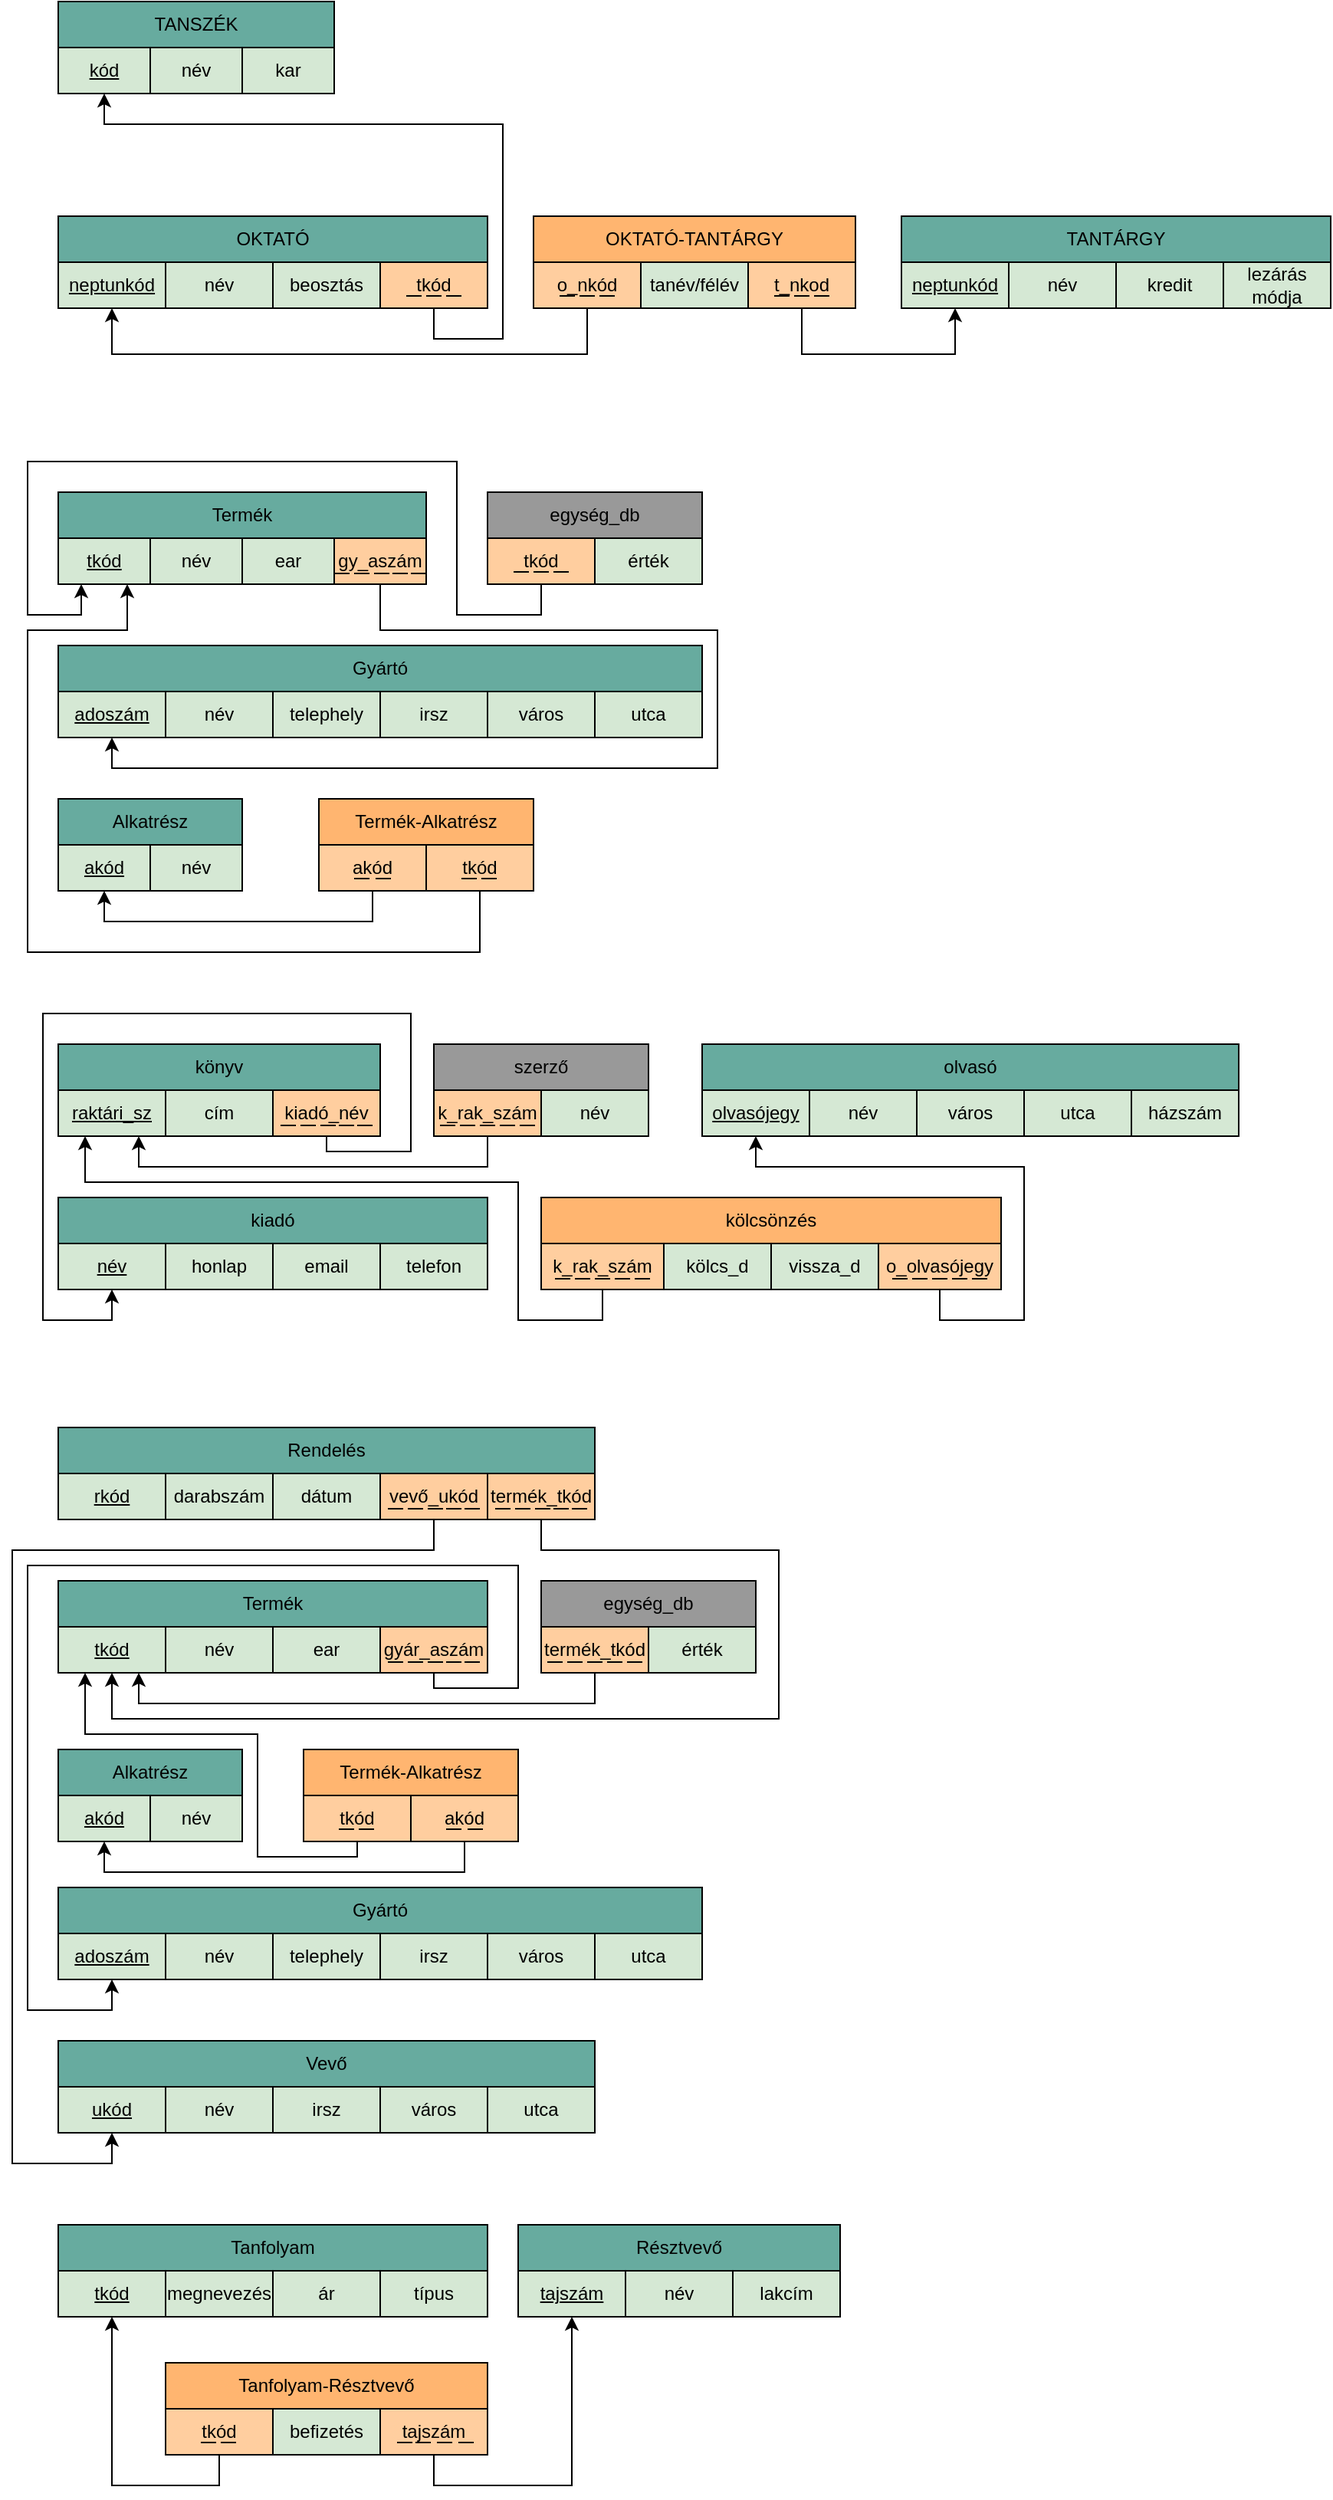 <mxfile version="15.5.2" type="device"><diagram id="R2lEEEUBdFMjLlhIrx00" name="Page-1"><mxGraphModel dx="3127" dy="3690" grid="1" gridSize="10" guides="1" tooltips="1" connect="1" arrows="1" fold="1" page="1" pageScale="1" pageWidth="850" pageHeight="1100" math="0" shadow="0" extFonts="Permanent Marker^https://fonts.googleapis.com/css?family=Permanent+Marker"><root><mxCell id="0"/><mxCell id="1" parent="0"/><mxCell id="8oJtC5CO1dAMnQ76AxMK-278" value="&lt;div&gt;Rendelés&lt;/div&gt;" style="rounded=0;whiteSpace=wrap;html=1;fillColor=#67AB9F;" vertex="1" parent="1"><mxGeometry x="-210" y="760" width="350" height="30" as="geometry"/></mxCell><mxCell id="8oJtC5CO1dAMnQ76AxMK-279" value="&lt;u&gt;rkód&lt;/u&gt;" style="rounded=0;whiteSpace=wrap;html=1;fillColor=#D5E8D4;" vertex="1" parent="1"><mxGeometry x="-210" y="790" width="70" height="30" as="geometry"/></mxCell><mxCell id="8oJtC5CO1dAMnQ76AxMK-280" value="&lt;div&gt;darabszám&lt;/div&gt;" style="rounded=0;whiteSpace=wrap;html=1;fillColor=#D5E8D4;" vertex="1" parent="1"><mxGeometry x="-140" y="790" width="70" height="30" as="geometry"/></mxCell><mxCell id="8oJtC5CO1dAMnQ76AxMK-350" style="edgeStyle=orthogonalEdgeStyle;rounded=0;orthogonalLoop=1;jettySize=auto;html=1;exitX=0.5;exitY=1;exitDx=0;exitDy=0;entryX=0.5;entryY=1;entryDx=0;entryDy=0;" edge="1" parent="1" source="8oJtC5CO1dAMnQ76AxMK-281" target="8oJtC5CO1dAMnQ76AxMK-336"><mxGeometry relative="1" as="geometry"><Array as="points"><mxPoint x="35" y="840"/><mxPoint x="-240" y="840"/><mxPoint x="-240" y="1240"/><mxPoint x="-175" y="1240"/></Array></mxGeometry></mxCell><mxCell id="8oJtC5CO1dAMnQ76AxMK-281" value="vevő_ukód" style="rounded=0;whiteSpace=wrap;html=1;fillColor=#FFCE9F;" vertex="1" parent="1"><mxGeometry y="790" width="70" height="30" as="geometry"/></mxCell><mxCell id="8oJtC5CO1dAMnQ76AxMK-282" value="" style="endArrow=none;html=1;rounded=0;" edge="1" parent="1"><mxGeometry width="50" height="50" relative="1" as="geometry"><mxPoint x="5.0" y="813" as="sourcePoint"/><mxPoint x="15.0" y="813" as="targetPoint"/></mxGeometry></mxCell><mxCell id="8oJtC5CO1dAMnQ76AxMK-283" value="" style="endArrow=none;html=1;rounded=0;" edge="1" parent="1"><mxGeometry width="50" height="50" relative="1" as="geometry"><mxPoint x="18" y="813" as="sourcePoint"/><mxPoint x="28" y="813" as="targetPoint"/></mxGeometry></mxCell><mxCell id="8oJtC5CO1dAMnQ76AxMK-284" value="" style="endArrow=none;html=1;rounded=0;" edge="1" parent="1"><mxGeometry width="50" height="50" relative="1" as="geometry"><mxPoint x="31.0" y="813" as="sourcePoint"/><mxPoint x="41.0" y="813" as="targetPoint"/></mxGeometry></mxCell><mxCell id="8oJtC5CO1dAMnQ76AxMK-285" value="" style="endArrow=none;html=1;rounded=0;" edge="1" parent="1"><mxGeometry width="50" height="50" relative="1" as="geometry"><mxPoint x="43.0" y="813" as="sourcePoint"/><mxPoint x="53.0" y="813" as="targetPoint"/></mxGeometry></mxCell><mxCell id="8oJtC5CO1dAMnQ76AxMK-286" value="" style="endArrow=none;html=1;rounded=0;" edge="1" parent="1"><mxGeometry width="50" height="50" relative="1" as="geometry"><mxPoint x="55.0" y="813" as="sourcePoint"/><mxPoint x="65.0" y="813" as="targetPoint"/></mxGeometry></mxCell><mxCell id="8oJtC5CO1dAMnQ76AxMK-344" style="edgeStyle=orthogonalEdgeStyle;rounded=0;orthogonalLoop=1;jettySize=auto;html=1;exitX=0.5;exitY=1;exitDx=0;exitDy=0;entryX=0.5;entryY=1;entryDx=0;entryDy=0;" edge="1" parent="1" source="8oJtC5CO1dAMnQ76AxMK-287" target="8oJtC5CO1dAMnQ76AxMK-295"><mxGeometry relative="1" as="geometry"><Array as="points"><mxPoint x="105" y="840"/><mxPoint x="260" y="840"/><mxPoint x="260" y="950"/><mxPoint x="-175" y="950"/></Array></mxGeometry></mxCell><mxCell id="8oJtC5CO1dAMnQ76AxMK-287" value="termék_tkód" style="rounded=0;whiteSpace=wrap;html=1;fillColor=#FFCE9F;" vertex="1" parent="1"><mxGeometry x="70" y="790" width="70" height="30" as="geometry"/></mxCell><mxCell id="8oJtC5CO1dAMnQ76AxMK-288" value="" style="endArrow=none;html=1;rounded=0;" edge="1" parent="1"><mxGeometry width="50" height="50" relative="1" as="geometry"><mxPoint x="75.0" y="813" as="sourcePoint"/><mxPoint x="85.0" y="813" as="targetPoint"/></mxGeometry></mxCell><mxCell id="8oJtC5CO1dAMnQ76AxMK-289" value="" style="endArrow=none;html=1;rounded=0;" edge="1" parent="1"><mxGeometry width="50" height="50" relative="1" as="geometry"><mxPoint x="88" y="813" as="sourcePoint"/><mxPoint x="98" y="813" as="targetPoint"/></mxGeometry></mxCell><mxCell id="8oJtC5CO1dAMnQ76AxMK-290" value="" style="endArrow=none;html=1;rounded=0;" edge="1" parent="1"><mxGeometry width="50" height="50" relative="1" as="geometry"><mxPoint x="101.0" y="813" as="sourcePoint"/><mxPoint x="111.0" y="813" as="targetPoint"/></mxGeometry></mxCell><mxCell id="8oJtC5CO1dAMnQ76AxMK-291" value="" style="endArrow=none;html=1;rounded=0;" edge="1" parent="1"><mxGeometry width="50" height="50" relative="1" as="geometry"><mxPoint x="113.0" y="813" as="sourcePoint"/><mxPoint x="123.0" y="813" as="targetPoint"/></mxGeometry></mxCell><mxCell id="8oJtC5CO1dAMnQ76AxMK-292" value="" style="endArrow=none;html=1;rounded=0;" edge="1" parent="1"><mxGeometry width="50" height="50" relative="1" as="geometry"><mxPoint x="125.0" y="813" as="sourcePoint"/><mxPoint x="135.0" y="813" as="targetPoint"/></mxGeometry></mxCell><mxCell id="8oJtC5CO1dAMnQ76AxMK-293" value="&lt;div&gt;dátum&lt;/div&gt;" style="rounded=0;whiteSpace=wrap;html=1;fillColor=#D5E8D4;" vertex="1" parent="1"><mxGeometry x="-70" y="790" width="70" height="30" as="geometry"/></mxCell><mxCell id="8oJtC5CO1dAMnQ76AxMK-294" value="Termék" style="rounded=0;whiteSpace=wrap;html=1;fillColor=#67AB9F;" vertex="1" parent="1"><mxGeometry x="-210" y="860" width="280" height="30" as="geometry"/></mxCell><mxCell id="8oJtC5CO1dAMnQ76AxMK-295" value="&lt;u&gt;tkód&lt;/u&gt;" style="rounded=0;whiteSpace=wrap;html=1;fillColor=#D5E8D4;" vertex="1" parent="1"><mxGeometry x="-210" y="890" width="70" height="30" as="geometry"/></mxCell><mxCell id="8oJtC5CO1dAMnQ76AxMK-296" value="név" style="rounded=0;whiteSpace=wrap;html=1;fillColor=#D5E8D4;" vertex="1" parent="1"><mxGeometry x="-140" y="890" width="70" height="30" as="geometry"/></mxCell><mxCell id="8oJtC5CO1dAMnQ76AxMK-343" style="edgeStyle=orthogonalEdgeStyle;rounded=0;orthogonalLoop=1;jettySize=auto;html=1;exitX=0.5;exitY=1;exitDx=0;exitDy=0;entryX=0.5;entryY=1;entryDx=0;entryDy=0;" edge="1" parent="1" source="8oJtC5CO1dAMnQ76AxMK-303" target="8oJtC5CO1dAMnQ76AxMK-329"><mxGeometry relative="1" as="geometry"><Array as="points"><mxPoint x="35" y="930"/><mxPoint x="90" y="930"/><mxPoint x="90" y="850"/><mxPoint x="-230" y="850"/><mxPoint x="-230" y="1140"/><mxPoint x="-175" y="1140"/></Array></mxGeometry></mxCell><mxCell id="8oJtC5CO1dAMnQ76AxMK-303" value="gyár_aszám" style="rounded=0;whiteSpace=wrap;html=1;fillColor=#FFCE9F;" vertex="1" parent="1"><mxGeometry y="890" width="70" height="30" as="geometry"/></mxCell><mxCell id="8oJtC5CO1dAMnQ76AxMK-304" value="" style="endArrow=none;html=1;rounded=0;" edge="1" parent="1"><mxGeometry width="50" height="50" relative="1" as="geometry"><mxPoint x="5.0" y="913" as="sourcePoint"/><mxPoint x="15.0" y="913" as="targetPoint"/></mxGeometry></mxCell><mxCell id="8oJtC5CO1dAMnQ76AxMK-305" value="" style="endArrow=none;html=1;rounded=0;" edge="1" parent="1"><mxGeometry width="50" height="50" relative="1" as="geometry"><mxPoint x="18" y="913" as="sourcePoint"/><mxPoint x="28" y="913" as="targetPoint"/></mxGeometry></mxCell><mxCell id="8oJtC5CO1dAMnQ76AxMK-306" value="" style="endArrow=none;html=1;rounded=0;" edge="1" parent="1"><mxGeometry width="50" height="50" relative="1" as="geometry"><mxPoint x="31.0" y="913" as="sourcePoint"/><mxPoint x="41.0" y="913" as="targetPoint"/></mxGeometry></mxCell><mxCell id="8oJtC5CO1dAMnQ76AxMK-307" value="" style="endArrow=none;html=1;rounded=0;" edge="1" parent="1"><mxGeometry width="50" height="50" relative="1" as="geometry"><mxPoint x="43.0" y="913" as="sourcePoint"/><mxPoint x="53.0" y="913" as="targetPoint"/></mxGeometry></mxCell><mxCell id="8oJtC5CO1dAMnQ76AxMK-308" value="" style="endArrow=none;html=1;rounded=0;" edge="1" parent="1"><mxGeometry width="50" height="50" relative="1" as="geometry"><mxPoint x="55.0" y="913" as="sourcePoint"/><mxPoint x="65.0" y="913" as="targetPoint"/></mxGeometry></mxCell><mxCell id="8oJtC5CO1dAMnQ76AxMK-309" value="ear" style="rounded=0;whiteSpace=wrap;html=1;fillColor=#D5E8D4;" vertex="1" parent="1"><mxGeometry x="-70" y="890" width="70" height="30" as="geometry"/></mxCell><mxCell id="8oJtC5CO1dAMnQ76AxMK-310" value="egység_db" style="rounded=0;whiteSpace=wrap;html=1;fillColor=#999999;" vertex="1" parent="1"><mxGeometry x="105" y="860" width="140" height="30" as="geometry"/></mxCell><mxCell id="8oJtC5CO1dAMnQ76AxMK-342" style="edgeStyle=orthogonalEdgeStyle;rounded=0;orthogonalLoop=1;jettySize=auto;html=1;exitX=0.5;exitY=1;exitDx=0;exitDy=0;entryX=0.75;entryY=1;entryDx=0;entryDy=0;" edge="1" parent="1" source="8oJtC5CO1dAMnQ76AxMK-311" target="8oJtC5CO1dAMnQ76AxMK-295"><mxGeometry relative="1" as="geometry"/></mxCell><mxCell id="8oJtC5CO1dAMnQ76AxMK-311" value="termék_tkód" style="rounded=0;whiteSpace=wrap;html=1;fillColor=#FFCE9F;" vertex="1" parent="1"><mxGeometry x="105" y="890" width="70" height="30" as="geometry"/></mxCell><mxCell id="8oJtC5CO1dAMnQ76AxMK-312" value="" style="endArrow=none;html=1;rounded=0;" edge="1" parent="1"><mxGeometry width="50" height="50" relative="1" as="geometry"><mxPoint x="109" y="913" as="sourcePoint"/><mxPoint x="119" y="913" as="targetPoint"/></mxGeometry></mxCell><mxCell id="8oJtC5CO1dAMnQ76AxMK-313" value="" style="endArrow=none;html=1;rounded=0;" edge="1" parent="1"><mxGeometry width="50" height="50" relative="1" as="geometry"><mxPoint x="122.0" y="913" as="sourcePoint"/><mxPoint x="132.0" y="913" as="targetPoint"/></mxGeometry></mxCell><mxCell id="8oJtC5CO1dAMnQ76AxMK-314" value="" style="endArrow=none;html=1;rounded=0;" edge="1" parent="1"><mxGeometry width="50" height="50" relative="1" as="geometry"><mxPoint x="135.0" y="913" as="sourcePoint"/><mxPoint x="145.0" y="913" as="targetPoint"/></mxGeometry></mxCell><mxCell id="8oJtC5CO1dAMnQ76AxMK-315" value="érték" style="rounded=0;whiteSpace=wrap;html=1;fillColor=#D5E8D4;" vertex="1" parent="1"><mxGeometry x="175" y="890" width="70" height="30" as="geometry"/></mxCell><mxCell id="8oJtC5CO1dAMnQ76AxMK-316" value="" style="endArrow=none;html=1;rounded=0;" edge="1" parent="1"><mxGeometry width="50" height="50" relative="1" as="geometry"><mxPoint x="148" y="913" as="sourcePoint"/><mxPoint x="158" y="913" as="targetPoint"/></mxGeometry></mxCell><mxCell id="8oJtC5CO1dAMnQ76AxMK-317" value="" style="endArrow=none;html=1;rounded=0;" edge="1" parent="1"><mxGeometry width="50" height="50" relative="1" as="geometry"><mxPoint x="161.0" y="913" as="sourcePoint"/><mxPoint x="171.0" y="913" as="targetPoint"/></mxGeometry></mxCell><mxCell id="8oJtC5CO1dAMnQ76AxMK-318" value="Alkatrész" style="rounded=0;whiteSpace=wrap;html=1;fillColor=#67AB9F;" vertex="1" parent="1"><mxGeometry x="-210" y="970" width="120" height="30" as="geometry"/></mxCell><mxCell id="8oJtC5CO1dAMnQ76AxMK-319" value="&lt;u&gt;akód&lt;/u&gt;" style="rounded=0;whiteSpace=wrap;html=1;fillColor=#D5E8D4;" vertex="1" parent="1"><mxGeometry x="-210" y="1000" width="60" height="30" as="geometry"/></mxCell><mxCell id="8oJtC5CO1dAMnQ76AxMK-320" value="név" style="rounded=0;whiteSpace=wrap;html=1;fillColor=#D5E8D4;" vertex="1" parent="1"><mxGeometry x="-150" y="1000" width="60" height="30" as="geometry"/></mxCell><mxCell id="8oJtC5CO1dAMnQ76AxMK-321" value="Termék-Alkatrész" style="rounded=0;whiteSpace=wrap;html=1;fillColor=#FFB570;" vertex="1" parent="1"><mxGeometry x="-50" y="970" width="140" height="30" as="geometry"/></mxCell><mxCell id="8oJtC5CO1dAMnQ76AxMK-345" style="edgeStyle=orthogonalEdgeStyle;rounded=0;orthogonalLoop=1;jettySize=auto;html=1;exitX=0.5;exitY=1;exitDx=0;exitDy=0;entryX=0.25;entryY=1;entryDx=0;entryDy=0;" edge="1" parent="1" source="8oJtC5CO1dAMnQ76AxMK-325" target="8oJtC5CO1dAMnQ76AxMK-295"><mxGeometry relative="1" as="geometry"><Array as="points"><mxPoint x="-15" y="1040"/><mxPoint x="-80" y="1040"/><mxPoint x="-80" y="960"/><mxPoint x="-192" y="960"/></Array></mxGeometry></mxCell><mxCell id="8oJtC5CO1dAMnQ76AxMK-325" value="tkód" style="rounded=0;whiteSpace=wrap;html=1;fillColor=#FFCE9F;" vertex="1" parent="1"><mxGeometry x="-50" y="1000" width="70" height="30" as="geometry"/></mxCell><mxCell id="8oJtC5CO1dAMnQ76AxMK-326" value="" style="endArrow=none;html=1;rounded=0;" edge="1" parent="1"><mxGeometry width="50" height="50" relative="1" as="geometry"><mxPoint x="-27" y="1022" as="sourcePoint"/><mxPoint x="-17" y="1022" as="targetPoint"/></mxGeometry></mxCell><mxCell id="8oJtC5CO1dAMnQ76AxMK-327" value="" style="endArrow=none;html=1;rounded=0;" edge="1" parent="1"><mxGeometry width="50" height="50" relative="1" as="geometry"><mxPoint x="-14" y="1022" as="sourcePoint"/><mxPoint x="-4" y="1022" as="targetPoint"/></mxGeometry></mxCell><mxCell id="8oJtC5CO1dAMnQ76AxMK-328" value="Gyártó" style="rounded=0;whiteSpace=wrap;html=1;fillColor=#67AB9F;" vertex="1" parent="1"><mxGeometry x="-210" y="1060" width="420" height="30" as="geometry"/></mxCell><mxCell id="8oJtC5CO1dAMnQ76AxMK-329" value="&lt;u&gt;adoszám&lt;/u&gt;" style="rounded=0;whiteSpace=wrap;html=1;fillColor=#D5E8D4;" vertex="1" parent="1"><mxGeometry x="-210" y="1090" width="70" height="30" as="geometry"/></mxCell><mxCell id="8oJtC5CO1dAMnQ76AxMK-330" value="név" style="rounded=0;whiteSpace=wrap;html=1;fillColor=#D5E8D4;" vertex="1" parent="1"><mxGeometry x="-140" y="1090" width="70" height="30" as="geometry"/></mxCell><mxCell id="8oJtC5CO1dAMnQ76AxMK-331" value="telephely" style="rounded=0;whiteSpace=wrap;html=1;fillColor=#D5E8D4;" vertex="1" parent="1"><mxGeometry x="-70" y="1090" width="70" height="30" as="geometry"/></mxCell><mxCell id="8oJtC5CO1dAMnQ76AxMK-332" value="irsz" style="rounded=0;whiteSpace=wrap;html=1;fillColor=#D5E8D4;" vertex="1" parent="1"><mxGeometry y="1090" width="70" height="30" as="geometry"/></mxCell><mxCell id="8oJtC5CO1dAMnQ76AxMK-333" value="város" style="rounded=0;whiteSpace=wrap;html=1;fillColor=#D5E8D4;" vertex="1" parent="1"><mxGeometry x="70" y="1090" width="70" height="30" as="geometry"/></mxCell><mxCell id="8oJtC5CO1dAMnQ76AxMK-334" value="utca" style="rounded=0;whiteSpace=wrap;html=1;fillColor=#D5E8D4;" vertex="1" parent="1"><mxGeometry x="140" y="1090" width="70" height="30" as="geometry"/></mxCell><mxCell id="8oJtC5CO1dAMnQ76AxMK-335" value="Vevő" style="rounded=0;whiteSpace=wrap;html=1;fillColor=#67AB9F;" vertex="1" parent="1"><mxGeometry x="-210" y="1160" width="350" height="30" as="geometry"/></mxCell><mxCell id="8oJtC5CO1dAMnQ76AxMK-336" value="&lt;u&gt;ukód&lt;/u&gt;" style="rounded=0;whiteSpace=wrap;html=1;fillColor=#D5E8D4;" vertex="1" parent="1"><mxGeometry x="-210" y="1190" width="70" height="30" as="geometry"/></mxCell><mxCell id="8oJtC5CO1dAMnQ76AxMK-337" value="név" style="rounded=0;whiteSpace=wrap;html=1;fillColor=#D5E8D4;" vertex="1" parent="1"><mxGeometry x="-140" y="1190" width="70" height="30" as="geometry"/></mxCell><mxCell id="8oJtC5CO1dAMnQ76AxMK-338" value="irsz" style="rounded=0;whiteSpace=wrap;html=1;fillColor=#D5E8D4;" vertex="1" parent="1"><mxGeometry x="-70" y="1190" width="70" height="30" as="geometry"/></mxCell><mxCell id="8oJtC5CO1dAMnQ76AxMK-339" value="város" style="rounded=0;whiteSpace=wrap;html=1;fillColor=#D5E8D4;" vertex="1" parent="1"><mxGeometry y="1190" width="70" height="30" as="geometry"/></mxCell><mxCell id="8oJtC5CO1dAMnQ76AxMK-340" value="utca" style="rounded=0;whiteSpace=wrap;html=1;fillColor=#D5E8D4;" vertex="1" parent="1"><mxGeometry x="70" y="1190" width="70" height="30" as="geometry"/></mxCell><mxCell id="8oJtC5CO1dAMnQ76AxMK-349" style="edgeStyle=orthogonalEdgeStyle;rounded=0;orthogonalLoop=1;jettySize=auto;html=1;exitX=0.5;exitY=1;exitDx=0;exitDy=0;entryX=0.5;entryY=1;entryDx=0;entryDy=0;" edge="1" parent="1" source="8oJtC5CO1dAMnQ76AxMK-346" target="8oJtC5CO1dAMnQ76AxMK-319"><mxGeometry relative="1" as="geometry"/></mxCell><mxCell id="8oJtC5CO1dAMnQ76AxMK-346" value="akód" style="rounded=0;whiteSpace=wrap;html=1;fillColor=#FFCE9F;" vertex="1" parent="1"><mxGeometry x="20" y="1000" width="70" height="30" as="geometry"/></mxCell><mxCell id="8oJtC5CO1dAMnQ76AxMK-347" value="" style="endArrow=none;html=1;rounded=0;" edge="1" parent="1"><mxGeometry width="50" height="50" relative="1" as="geometry"><mxPoint x="43" y="1022" as="sourcePoint"/><mxPoint x="53" y="1022" as="targetPoint"/></mxGeometry></mxCell><mxCell id="8oJtC5CO1dAMnQ76AxMK-348" value="" style="endArrow=none;html=1;rounded=0;" edge="1" parent="1"><mxGeometry width="50" height="50" relative="1" as="geometry"><mxPoint x="57" y="1022" as="sourcePoint"/><mxPoint x="67" y="1022" as="targetPoint"/></mxGeometry></mxCell><mxCell id="8oJtC5CO1dAMnQ76AxMK-351" value="könyv" style="rounded=0;whiteSpace=wrap;html=1;fillColor=#67AB9F;" vertex="1" parent="1"><mxGeometry x="-210" y="510" width="210" height="30" as="geometry"/></mxCell><mxCell id="8oJtC5CO1dAMnQ76AxMK-352" value="&lt;u&gt;raktári_sz&lt;/u&gt;" style="rounded=0;whiteSpace=wrap;html=1;fillColor=#D5E8D4;" vertex="1" parent="1"><mxGeometry x="-210" y="540" width="70" height="30" as="geometry"/></mxCell><mxCell id="8oJtC5CO1dAMnQ76AxMK-353" value="cím" style="rounded=0;whiteSpace=wrap;html=1;fillColor=#D5E8D4;" vertex="1" parent="1"><mxGeometry x="-140" y="540" width="70" height="30" as="geometry"/></mxCell><mxCell id="8oJtC5CO1dAMnQ76AxMK-354" style="edgeStyle=orthogonalEdgeStyle;rounded=0;orthogonalLoop=1;jettySize=auto;html=1;exitX=0.5;exitY=1;exitDx=0;exitDy=0;entryX=0.5;entryY=1;entryDx=0;entryDy=0;" edge="1" parent="1" source="8oJtC5CO1dAMnQ76AxMK-355" target="8oJtC5CO1dAMnQ76AxMK-368"><mxGeometry relative="1" as="geometry"><Array as="points"><mxPoint x="-35" y="580"/><mxPoint x="20" y="580"/><mxPoint x="20" y="490"/><mxPoint x="-220" y="490"/><mxPoint x="-220" y="690"/><mxPoint x="-175" y="690"/></Array></mxGeometry></mxCell><mxCell id="8oJtC5CO1dAMnQ76AxMK-355" value="kiadó_név" style="rounded=0;whiteSpace=wrap;html=1;fillColor=#FFCE9F;" vertex="1" parent="1"><mxGeometry x="-70" y="540" width="70" height="30" as="geometry"/></mxCell><mxCell id="8oJtC5CO1dAMnQ76AxMK-356" value="" style="endArrow=none;html=1;rounded=0;" edge="1" parent="1"><mxGeometry width="50" height="50" relative="1" as="geometry"><mxPoint x="-65" y="563" as="sourcePoint"/><mxPoint x="-55" y="563" as="targetPoint"/></mxGeometry></mxCell><mxCell id="8oJtC5CO1dAMnQ76AxMK-357" value="" style="endArrow=none;html=1;rounded=0;" edge="1" parent="1"><mxGeometry width="50" height="50" relative="1" as="geometry"><mxPoint x="-52" y="563" as="sourcePoint"/><mxPoint x="-42" y="563" as="targetPoint"/></mxGeometry></mxCell><mxCell id="8oJtC5CO1dAMnQ76AxMK-358" value="" style="endArrow=none;html=1;rounded=0;" edge="1" parent="1"><mxGeometry width="50" height="50" relative="1" as="geometry"><mxPoint x="-39" y="563" as="sourcePoint"/><mxPoint x="-29" y="563" as="targetPoint"/></mxGeometry></mxCell><mxCell id="8oJtC5CO1dAMnQ76AxMK-359" value="" style="endArrow=none;html=1;rounded=0;" edge="1" parent="1"><mxGeometry width="50" height="50" relative="1" as="geometry"><mxPoint x="-27.0" y="563" as="sourcePoint"/><mxPoint x="-17.0" y="563" as="targetPoint"/></mxGeometry></mxCell><mxCell id="8oJtC5CO1dAMnQ76AxMK-360" value="" style="endArrow=none;html=1;rounded=0;" edge="1" parent="1"><mxGeometry width="50" height="50" relative="1" as="geometry"><mxPoint x="-15" y="563" as="sourcePoint"/><mxPoint x="-5" y="563" as="targetPoint"/></mxGeometry></mxCell><mxCell id="8oJtC5CO1dAMnQ76AxMK-361" value="olvasó" style="rounded=0;whiteSpace=wrap;html=1;fillColor=#67AB9F;" vertex="1" parent="1"><mxGeometry x="210" y="510" width="350" height="30" as="geometry"/></mxCell><mxCell id="8oJtC5CO1dAMnQ76AxMK-362" value="&lt;u&gt;olvasójegy&lt;/u&gt;" style="rounded=0;whiteSpace=wrap;html=1;fillColor=#D5E8D4;" vertex="1" parent="1"><mxGeometry x="210" y="540" width="70" height="30" as="geometry"/></mxCell><mxCell id="8oJtC5CO1dAMnQ76AxMK-363" value="név" style="rounded=0;whiteSpace=wrap;html=1;fillColor=#D5E8D4;" vertex="1" parent="1"><mxGeometry x="280" y="540" width="70" height="30" as="geometry"/></mxCell><mxCell id="8oJtC5CO1dAMnQ76AxMK-364" value="város" style="rounded=0;whiteSpace=wrap;html=1;fillColor=#D5E8D4;" vertex="1" parent="1"><mxGeometry x="350" y="540" width="70" height="30" as="geometry"/></mxCell><mxCell id="8oJtC5CO1dAMnQ76AxMK-365" value="utca" style="rounded=0;whiteSpace=wrap;html=1;fillColor=#D5E8D4;" vertex="1" parent="1"><mxGeometry x="420" y="540" width="70" height="30" as="geometry"/></mxCell><mxCell id="8oJtC5CO1dAMnQ76AxMK-366" value="házszám" style="rounded=0;whiteSpace=wrap;html=1;fillColor=#D5E8D4;" vertex="1" parent="1"><mxGeometry x="490" y="540" width="70" height="30" as="geometry"/></mxCell><mxCell id="8oJtC5CO1dAMnQ76AxMK-367" value="kiadó" style="rounded=0;whiteSpace=wrap;html=1;fillColor=#67AB9F;" vertex="1" parent="1"><mxGeometry x="-210" y="610" width="280" height="30" as="geometry"/></mxCell><mxCell id="8oJtC5CO1dAMnQ76AxMK-368" value="&lt;u&gt;név&lt;/u&gt;" style="rounded=0;whiteSpace=wrap;html=1;fillColor=#D5E8D4;" vertex="1" parent="1"><mxGeometry x="-210" y="640" width="70" height="30" as="geometry"/></mxCell><mxCell id="8oJtC5CO1dAMnQ76AxMK-369" value="honlap" style="rounded=0;whiteSpace=wrap;html=1;fillColor=#D5E8D4;" vertex="1" parent="1"><mxGeometry x="-140" y="640" width="70" height="30" as="geometry"/></mxCell><mxCell id="8oJtC5CO1dAMnQ76AxMK-370" value="email" style="rounded=0;whiteSpace=wrap;html=1;fillColor=#D5E8D4;" vertex="1" parent="1"><mxGeometry x="-70" y="640" width="70" height="30" as="geometry"/></mxCell><mxCell id="8oJtC5CO1dAMnQ76AxMK-371" value="telefon" style="rounded=0;whiteSpace=wrap;html=1;fillColor=#D5E8D4;" vertex="1" parent="1"><mxGeometry y="640" width="70" height="30" as="geometry"/></mxCell><mxCell id="8oJtC5CO1dAMnQ76AxMK-372" value="szerző" style="rounded=0;whiteSpace=wrap;html=1;fillColor=#999999;" vertex="1" parent="1"><mxGeometry x="35" y="510" width="140" height="30" as="geometry"/></mxCell><mxCell id="8oJtC5CO1dAMnQ76AxMK-373" style="edgeStyle=orthogonalEdgeStyle;rounded=0;orthogonalLoop=1;jettySize=auto;html=1;exitX=0.5;exitY=1;exitDx=0;exitDy=0;entryX=0.75;entryY=1;entryDx=0;entryDy=0;" edge="1" parent="1" source="8oJtC5CO1dAMnQ76AxMK-374" target="8oJtC5CO1dAMnQ76AxMK-352"><mxGeometry relative="1" as="geometry"/></mxCell><mxCell id="8oJtC5CO1dAMnQ76AxMK-374" value="k_rak_szám" style="rounded=0;whiteSpace=wrap;html=1;fillColor=#FFCE9F;" vertex="1" parent="1"><mxGeometry x="35" y="540" width="70" height="30" as="geometry"/></mxCell><mxCell id="8oJtC5CO1dAMnQ76AxMK-375" value="" style="endArrow=none;html=1;rounded=0;" edge="1" parent="1"><mxGeometry width="50" height="50" relative="1" as="geometry"><mxPoint x="39.0" y="563" as="sourcePoint"/><mxPoint x="49.0" y="563" as="targetPoint"/></mxGeometry></mxCell><mxCell id="8oJtC5CO1dAMnQ76AxMK-376" value="" style="endArrow=none;html=1;rounded=0;" edge="1" parent="1"><mxGeometry width="50" height="50" relative="1" as="geometry"><mxPoint x="52" y="563" as="sourcePoint"/><mxPoint x="62" y="563" as="targetPoint"/></mxGeometry></mxCell><mxCell id="8oJtC5CO1dAMnQ76AxMK-377" value="" style="endArrow=none;html=1;rounded=0;" edge="1" parent="1"><mxGeometry width="50" height="50" relative="1" as="geometry"><mxPoint x="65.0" y="563" as="sourcePoint"/><mxPoint x="75.0" y="563" as="targetPoint"/></mxGeometry></mxCell><mxCell id="8oJtC5CO1dAMnQ76AxMK-378" value="név" style="rounded=0;whiteSpace=wrap;html=1;fillColor=#D5E8D4;" vertex="1" parent="1"><mxGeometry x="105" y="540" width="70" height="30" as="geometry"/></mxCell><mxCell id="8oJtC5CO1dAMnQ76AxMK-379" value="" style="endArrow=none;html=1;rounded=0;" edge="1" parent="1"><mxGeometry width="50" height="50" relative="1" as="geometry"><mxPoint x="78" y="563" as="sourcePoint"/><mxPoint x="88" y="563" as="targetPoint"/></mxGeometry></mxCell><mxCell id="8oJtC5CO1dAMnQ76AxMK-380" value="" style="endArrow=none;html=1;rounded=0;" edge="1" parent="1"><mxGeometry width="50" height="50" relative="1" as="geometry"><mxPoint x="91" y="563" as="sourcePoint"/><mxPoint x="101" y="563" as="targetPoint"/></mxGeometry></mxCell><mxCell id="8oJtC5CO1dAMnQ76AxMK-381" value="kölcsönzés" style="rounded=0;whiteSpace=wrap;html=1;fillColor=#FFB570;" vertex="1" parent="1"><mxGeometry x="105" y="610" width="300" height="30" as="geometry"/></mxCell><mxCell id="8oJtC5CO1dAMnQ76AxMK-382" style="edgeStyle=orthogonalEdgeStyle;rounded=0;orthogonalLoop=1;jettySize=auto;html=1;exitX=0.5;exitY=1;exitDx=0;exitDy=0;entryX=0.25;entryY=1;entryDx=0;entryDy=0;" edge="1" parent="1" source="8oJtC5CO1dAMnQ76AxMK-383" target="8oJtC5CO1dAMnQ76AxMK-352"><mxGeometry relative="1" as="geometry"><Array as="points"><mxPoint x="145" y="690"/><mxPoint x="90" y="690"/><mxPoint x="90" y="600"/><mxPoint x="-192" y="600"/></Array></mxGeometry></mxCell><mxCell id="8oJtC5CO1dAMnQ76AxMK-383" value="k_rak_szám" style="rounded=0;whiteSpace=wrap;html=1;fillColor=#FFCE9F;" vertex="1" parent="1"><mxGeometry x="105" y="640" width="80" height="30" as="geometry"/></mxCell><mxCell id="8oJtC5CO1dAMnQ76AxMK-384" value="" style="endArrow=none;html=1;rounded=0;" edge="1" parent="1"><mxGeometry width="50" height="50" relative="1" as="geometry"><mxPoint x="114.0" y="663" as="sourcePoint"/><mxPoint x="124.0" y="663" as="targetPoint"/></mxGeometry></mxCell><mxCell id="8oJtC5CO1dAMnQ76AxMK-385" value="" style="endArrow=none;html=1;rounded=0;" edge="1" parent="1"><mxGeometry width="50" height="50" relative="1" as="geometry"><mxPoint x="127" y="663" as="sourcePoint"/><mxPoint x="137" y="663" as="targetPoint"/></mxGeometry></mxCell><mxCell id="8oJtC5CO1dAMnQ76AxMK-386" value="" style="endArrow=none;html=1;rounded=0;" edge="1" parent="1"><mxGeometry width="50" height="50" relative="1" as="geometry"><mxPoint x="140.0" y="663" as="sourcePoint"/><mxPoint x="150.0" y="663" as="targetPoint"/></mxGeometry></mxCell><mxCell id="8oJtC5CO1dAMnQ76AxMK-387" value="" style="endArrow=none;html=1;rounded=0;" edge="1" parent="1"><mxGeometry width="50" height="50" relative="1" as="geometry"><mxPoint x="153" y="663" as="sourcePoint"/><mxPoint x="163" y="663" as="targetPoint"/></mxGeometry></mxCell><mxCell id="8oJtC5CO1dAMnQ76AxMK-388" value="" style="endArrow=none;html=1;rounded=0;" edge="1" parent="1"><mxGeometry width="50" height="50" relative="1" as="geometry"><mxPoint x="166" y="663" as="sourcePoint"/><mxPoint x="176" y="663" as="targetPoint"/></mxGeometry></mxCell><mxCell id="8oJtC5CO1dAMnQ76AxMK-389" style="edgeStyle=orthogonalEdgeStyle;rounded=0;orthogonalLoop=1;jettySize=auto;html=1;exitX=0.5;exitY=1;exitDx=0;exitDy=0;entryX=0.5;entryY=1;entryDx=0;entryDy=0;" edge="1" parent="1" source="8oJtC5CO1dAMnQ76AxMK-390" target="8oJtC5CO1dAMnQ76AxMK-362"><mxGeometry relative="1" as="geometry"><Array as="points"><mxPoint x="365" y="690"/><mxPoint x="420" y="690"/><mxPoint x="420" y="590"/><mxPoint x="245" y="590"/></Array></mxGeometry></mxCell><mxCell id="8oJtC5CO1dAMnQ76AxMK-390" value="o_olvasójegy" style="rounded=0;whiteSpace=wrap;html=1;fillColor=#FFCE9F;" vertex="1" parent="1"><mxGeometry x="325" y="640" width="80" height="30" as="geometry"/></mxCell><mxCell id="8oJtC5CO1dAMnQ76AxMK-391" value="" style="endArrow=none;html=1;rounded=0;" edge="1" parent="1"><mxGeometry width="50" height="50" relative="1" as="geometry"><mxPoint x="334.0" y="663" as="sourcePoint"/><mxPoint x="344.0" y="663" as="targetPoint"/></mxGeometry></mxCell><mxCell id="8oJtC5CO1dAMnQ76AxMK-392" value="" style="endArrow=none;html=1;rounded=0;" edge="1" parent="1"><mxGeometry width="50" height="50" relative="1" as="geometry"><mxPoint x="347" y="663" as="sourcePoint"/><mxPoint x="357" y="663" as="targetPoint"/></mxGeometry></mxCell><mxCell id="8oJtC5CO1dAMnQ76AxMK-393" value="" style="endArrow=none;html=1;rounded=0;" edge="1" parent="1"><mxGeometry width="50" height="50" relative="1" as="geometry"><mxPoint x="360.0" y="663" as="sourcePoint"/><mxPoint x="370.0" y="663" as="targetPoint"/></mxGeometry></mxCell><mxCell id="8oJtC5CO1dAMnQ76AxMK-394" value="" style="endArrow=none;html=1;rounded=0;" edge="1" parent="1"><mxGeometry width="50" height="50" relative="1" as="geometry"><mxPoint x="373" y="663" as="sourcePoint"/><mxPoint x="383" y="663" as="targetPoint"/></mxGeometry></mxCell><mxCell id="8oJtC5CO1dAMnQ76AxMK-395" value="" style="endArrow=none;html=1;rounded=0;" edge="1" parent="1"><mxGeometry width="50" height="50" relative="1" as="geometry"><mxPoint x="386" y="663" as="sourcePoint"/><mxPoint x="396" y="663" as="targetPoint"/></mxGeometry></mxCell><mxCell id="8oJtC5CO1dAMnQ76AxMK-396" value="kölcs_d" style="rounded=0;whiteSpace=wrap;html=1;fillColor=#D5E8D4;" vertex="1" parent="1"><mxGeometry x="185" y="640" width="70" height="30" as="geometry"/></mxCell><mxCell id="8oJtC5CO1dAMnQ76AxMK-397" value="vissza_d" style="rounded=0;whiteSpace=wrap;html=1;fillColor=#D5E8D4;" vertex="1" parent="1"><mxGeometry x="255" y="640" width="70" height="30" as="geometry"/></mxCell><mxCell id="8oJtC5CO1dAMnQ76AxMK-398" value="TANSZÉK" style="rounded=0;whiteSpace=wrap;html=1;fillColor=#67AB9F;" vertex="1" parent="1"><mxGeometry x="-210" y="-170" width="180" height="30" as="geometry"/></mxCell><mxCell id="8oJtC5CO1dAMnQ76AxMK-399" value="&lt;u&gt;kód&lt;/u&gt;" style="rounded=0;whiteSpace=wrap;html=1;fillColor=#D5E8D4;" vertex="1" parent="1"><mxGeometry x="-210" y="-140" width="60" height="30" as="geometry"/></mxCell><mxCell id="8oJtC5CO1dAMnQ76AxMK-400" value="név" style="rounded=0;whiteSpace=wrap;html=1;fillColor=#D5E8D4;" vertex="1" parent="1"><mxGeometry x="-150" y="-140" width="60" height="30" as="geometry"/></mxCell><mxCell id="8oJtC5CO1dAMnQ76AxMK-401" value="&lt;div&gt;kar&lt;/div&gt;" style="rounded=0;whiteSpace=wrap;html=1;fillColor=#D5E8D4;" vertex="1" parent="1"><mxGeometry x="-90" y="-140" width="60" height="30" as="geometry"/></mxCell><mxCell id="8oJtC5CO1dAMnQ76AxMK-402" value="OKTATÓ" style="rounded=0;whiteSpace=wrap;html=1;fillColor=#67AB9F;" vertex="1" parent="1"><mxGeometry x="-210" y="-30" width="280" height="30" as="geometry"/></mxCell><mxCell id="8oJtC5CO1dAMnQ76AxMK-403" value="&lt;u&gt;neptunkód&lt;/u&gt;" style="rounded=0;whiteSpace=wrap;html=1;fillColor=#D5E8D4;" vertex="1" parent="1"><mxGeometry x="-210" width="70" height="30" as="geometry"/></mxCell><mxCell id="8oJtC5CO1dAMnQ76AxMK-404" value="név" style="rounded=0;whiteSpace=wrap;html=1;fillColor=#D5E8D4;" vertex="1" parent="1"><mxGeometry x="-140" width="70" height="30" as="geometry"/></mxCell><mxCell id="8oJtC5CO1dAMnQ76AxMK-405" value="beosztás" style="rounded=0;whiteSpace=wrap;html=1;fillColor=#D5E8D4;" vertex="1" parent="1"><mxGeometry x="-70" width="70" height="30" as="geometry"/></mxCell><mxCell id="8oJtC5CO1dAMnQ76AxMK-406" style="edgeStyle=orthogonalEdgeStyle;rounded=0;orthogonalLoop=1;jettySize=auto;html=1;exitX=0.5;exitY=1;exitDx=0;exitDy=0;entryX=0.5;entryY=1;entryDx=0;entryDy=0;" edge="1" parent="1" source="8oJtC5CO1dAMnQ76AxMK-407" target="8oJtC5CO1dAMnQ76AxMK-399"><mxGeometry relative="1" as="geometry"><Array as="points"><mxPoint x="35" y="50"/><mxPoint x="80" y="50"/><mxPoint x="80" y="-90"/><mxPoint x="-180" y="-90"/></Array></mxGeometry></mxCell><mxCell id="8oJtC5CO1dAMnQ76AxMK-407" value="tkód" style="rounded=0;whiteSpace=wrap;html=1;fillColor=#FFCE9F;" vertex="1" parent="1"><mxGeometry width="70" height="30" as="geometry"/></mxCell><mxCell id="8oJtC5CO1dAMnQ76AxMK-408" value="" style="endArrow=none;html=1;rounded=0;" edge="1" parent="1"><mxGeometry width="50" height="50" relative="1" as="geometry"><mxPoint x="17" y="22" as="sourcePoint"/><mxPoint x="27" y="22" as="targetPoint"/></mxGeometry></mxCell><mxCell id="8oJtC5CO1dAMnQ76AxMK-409" value="" style="endArrow=none;html=1;rounded=0;" edge="1" parent="1"><mxGeometry width="50" height="50" relative="1" as="geometry"><mxPoint x="30" y="22" as="sourcePoint"/><mxPoint x="40" y="22" as="targetPoint"/></mxGeometry></mxCell><mxCell id="8oJtC5CO1dAMnQ76AxMK-410" value="" style="endArrow=none;html=1;rounded=0;" edge="1" parent="1"><mxGeometry width="50" height="50" relative="1" as="geometry"><mxPoint x="43" y="22" as="sourcePoint"/><mxPoint x="53" y="22" as="targetPoint"/></mxGeometry></mxCell><mxCell id="8oJtC5CO1dAMnQ76AxMK-411" value="TANTÁRGY" style="rounded=0;whiteSpace=wrap;html=1;fillColor=#67AB9F;" vertex="1" parent="1"><mxGeometry x="340" y="-30" width="280" height="30" as="geometry"/></mxCell><mxCell id="8oJtC5CO1dAMnQ76AxMK-412" value="&lt;u&gt;neptunkód&lt;/u&gt;" style="rounded=0;whiteSpace=wrap;html=1;fillColor=#D5E8D4;" vertex="1" parent="1"><mxGeometry x="340" width="70" height="30" as="geometry"/></mxCell><mxCell id="8oJtC5CO1dAMnQ76AxMK-413" value="név" style="rounded=0;whiteSpace=wrap;html=1;fillColor=#D5E8D4;" vertex="1" parent="1"><mxGeometry x="410" width="70" height="30" as="geometry"/></mxCell><mxCell id="8oJtC5CO1dAMnQ76AxMK-414" value="kredit" style="rounded=0;whiteSpace=wrap;html=1;fillColor=#D5E8D4;" vertex="1" parent="1"><mxGeometry x="480" width="70" height="30" as="geometry"/></mxCell><mxCell id="8oJtC5CO1dAMnQ76AxMK-415" value="lezárás módja" style="rounded=0;whiteSpace=wrap;html=1;fillColor=#D5E8D4;" vertex="1" parent="1"><mxGeometry x="550" width="70" height="30" as="geometry"/></mxCell><mxCell id="8oJtC5CO1dAMnQ76AxMK-416" value="OKTATÓ-TANTÁRGY" style="rounded=0;whiteSpace=wrap;html=1;fillColor=#FFB570;" vertex="1" parent="1"><mxGeometry x="100" y="-30" width="210" height="30" as="geometry"/></mxCell><mxCell id="8oJtC5CO1dAMnQ76AxMK-417" value="tanév/félév" style="rounded=0;whiteSpace=wrap;html=1;fillColor=#D5E8D4;" vertex="1" parent="1"><mxGeometry x="170" width="70" height="30" as="geometry"/></mxCell><mxCell id="8oJtC5CO1dAMnQ76AxMK-418" style="edgeStyle=orthogonalEdgeStyle;rounded=0;orthogonalLoop=1;jettySize=auto;html=1;exitX=0.5;exitY=1;exitDx=0;exitDy=0;entryX=0.5;entryY=1;entryDx=0;entryDy=0;" edge="1" parent="1" source="8oJtC5CO1dAMnQ76AxMK-419" target="8oJtC5CO1dAMnQ76AxMK-412"><mxGeometry relative="1" as="geometry"><Array as="points"><mxPoint x="275" y="60"/><mxPoint x="375" y="60"/></Array></mxGeometry></mxCell><mxCell id="8oJtC5CO1dAMnQ76AxMK-419" value="t_nkod" style="rounded=0;whiteSpace=wrap;html=1;fillColor=#FFCE9F;" vertex="1" parent="1"><mxGeometry x="240" width="70" height="30" as="geometry"/></mxCell><mxCell id="8oJtC5CO1dAMnQ76AxMK-420" value="" style="endArrow=none;html=1;rounded=0;" edge="1" parent="1"><mxGeometry width="50" height="50" relative="1" as="geometry"><mxPoint x="257" y="22" as="sourcePoint"/><mxPoint x="267" y="22" as="targetPoint"/></mxGeometry></mxCell><mxCell id="8oJtC5CO1dAMnQ76AxMK-421" value="" style="endArrow=none;html=1;rounded=0;" edge="1" parent="1"><mxGeometry width="50" height="50" relative="1" as="geometry"><mxPoint x="270" y="22" as="sourcePoint"/><mxPoint x="280" y="22" as="targetPoint"/></mxGeometry></mxCell><mxCell id="8oJtC5CO1dAMnQ76AxMK-422" value="" style="endArrow=none;html=1;rounded=0;" edge="1" parent="1"><mxGeometry width="50" height="50" relative="1" as="geometry"><mxPoint x="283" y="22" as="sourcePoint"/><mxPoint x="293" y="22" as="targetPoint"/></mxGeometry></mxCell><mxCell id="8oJtC5CO1dAMnQ76AxMK-423" style="edgeStyle=orthogonalEdgeStyle;rounded=0;orthogonalLoop=1;jettySize=auto;html=1;exitX=0.5;exitY=1;exitDx=0;exitDy=0;entryX=0.5;entryY=1;entryDx=0;entryDy=0;" edge="1" parent="1" source="8oJtC5CO1dAMnQ76AxMK-424" target="8oJtC5CO1dAMnQ76AxMK-403"><mxGeometry relative="1" as="geometry"><Array as="points"><mxPoint x="135" y="60"/><mxPoint x="-175" y="60"/></Array></mxGeometry></mxCell><mxCell id="8oJtC5CO1dAMnQ76AxMK-424" value="o_nkód" style="rounded=0;whiteSpace=wrap;html=1;fillColor=#FFCE9F;" vertex="1" parent="1"><mxGeometry x="100" width="70" height="30" as="geometry"/></mxCell><mxCell id="8oJtC5CO1dAMnQ76AxMK-425" value="" style="endArrow=none;html=1;rounded=0;" edge="1" parent="1"><mxGeometry width="50" height="50" relative="1" as="geometry"><mxPoint x="117" y="22" as="sourcePoint"/><mxPoint x="127" y="22" as="targetPoint"/></mxGeometry></mxCell><mxCell id="8oJtC5CO1dAMnQ76AxMK-426" value="" style="endArrow=none;html=1;rounded=0;" edge="1" parent="1"><mxGeometry width="50" height="50" relative="1" as="geometry"><mxPoint x="130" y="22" as="sourcePoint"/><mxPoint x="140" y="22" as="targetPoint"/></mxGeometry></mxCell><mxCell id="8oJtC5CO1dAMnQ76AxMK-427" value="" style="endArrow=none;html=1;rounded=0;" edge="1" parent="1"><mxGeometry width="50" height="50" relative="1" as="geometry"><mxPoint x="143" y="22" as="sourcePoint"/><mxPoint x="153" y="22" as="targetPoint"/></mxGeometry></mxCell><mxCell id="8oJtC5CO1dAMnQ76AxMK-428" value="Termék" style="rounded=0;whiteSpace=wrap;html=1;fillColor=#67AB9F;" vertex="1" parent="1"><mxGeometry x="-210" y="150" width="240" height="30" as="geometry"/></mxCell><mxCell id="8oJtC5CO1dAMnQ76AxMK-429" value="&lt;u&gt;tkód&lt;/u&gt;" style="rounded=0;whiteSpace=wrap;html=1;fillColor=#D5E8D4;" vertex="1" parent="1"><mxGeometry x="-210" y="180" width="60" height="30" as="geometry"/></mxCell><mxCell id="8oJtC5CO1dAMnQ76AxMK-430" value="név" style="rounded=0;whiteSpace=wrap;html=1;fillColor=#D5E8D4;" vertex="1" parent="1"><mxGeometry x="-150" y="180" width="60" height="30" as="geometry"/></mxCell><mxCell id="8oJtC5CO1dAMnQ76AxMK-431" value="&lt;div&gt;ear&lt;/div&gt;" style="rounded=0;whiteSpace=wrap;html=1;fillColor=#D5E8D4;" vertex="1" parent="1"><mxGeometry x="-90" y="180" width="60" height="30" as="geometry"/></mxCell><mxCell id="8oJtC5CO1dAMnQ76AxMK-432" value="egység_db" style="rounded=0;whiteSpace=wrap;html=1;fillColor=#999999;" vertex="1" parent="1"><mxGeometry x="70" y="150" width="140" height="30" as="geometry"/></mxCell><mxCell id="8oJtC5CO1dAMnQ76AxMK-433" style="edgeStyle=orthogonalEdgeStyle;rounded=0;orthogonalLoop=1;jettySize=auto;html=1;exitX=0.5;exitY=1;exitDx=0;exitDy=0;entryX=0.25;entryY=1;entryDx=0;entryDy=0;" edge="1" parent="1" source="8oJtC5CO1dAMnQ76AxMK-434" target="8oJtC5CO1dAMnQ76AxMK-429"><mxGeometry relative="1" as="geometry"><Array as="points"><mxPoint x="105" y="230"/><mxPoint x="50" y="230"/><mxPoint x="50" y="130"/><mxPoint x="-230" y="130"/><mxPoint x="-230" y="230"/><mxPoint x="-195" y="230"/></Array></mxGeometry></mxCell><mxCell id="8oJtC5CO1dAMnQ76AxMK-434" value="tkód" style="rounded=0;whiteSpace=wrap;html=1;fillColor=#FFCE9F;" vertex="1" parent="1"><mxGeometry x="70" y="180" width="70" height="30" as="geometry"/></mxCell><mxCell id="8oJtC5CO1dAMnQ76AxMK-435" value="" style="endArrow=none;html=1;rounded=0;" edge="1" parent="1"><mxGeometry width="50" height="50" relative="1" as="geometry"><mxPoint x="87" y="202" as="sourcePoint"/><mxPoint x="97" y="202" as="targetPoint"/></mxGeometry></mxCell><mxCell id="8oJtC5CO1dAMnQ76AxMK-436" value="" style="endArrow=none;html=1;rounded=0;" edge="1" parent="1"><mxGeometry width="50" height="50" relative="1" as="geometry"><mxPoint x="100" y="202" as="sourcePoint"/><mxPoint x="110" y="202" as="targetPoint"/></mxGeometry></mxCell><mxCell id="8oJtC5CO1dAMnQ76AxMK-437" value="" style="endArrow=none;html=1;rounded=0;" edge="1" parent="1"><mxGeometry width="50" height="50" relative="1" as="geometry"><mxPoint x="113.0" y="202" as="sourcePoint"/><mxPoint x="123.0" y="202" as="targetPoint"/></mxGeometry></mxCell><mxCell id="8oJtC5CO1dAMnQ76AxMK-438" value="érték" style="rounded=0;whiteSpace=wrap;html=1;fillColor=#D5E8D4;" vertex="1" parent="1"><mxGeometry x="140" y="180" width="70" height="30" as="geometry"/></mxCell><mxCell id="8oJtC5CO1dAMnQ76AxMK-439" value="Gyártó" style="rounded=0;whiteSpace=wrap;html=1;fillColor=#67AB9F;" vertex="1" parent="1"><mxGeometry x="-210" y="250" width="420" height="30" as="geometry"/></mxCell><mxCell id="8oJtC5CO1dAMnQ76AxMK-440" value="&lt;u&gt;adoszám&lt;/u&gt;" style="rounded=0;whiteSpace=wrap;html=1;fillColor=#D5E8D4;" vertex="1" parent="1"><mxGeometry x="-210" y="280" width="70" height="30" as="geometry"/></mxCell><mxCell id="8oJtC5CO1dAMnQ76AxMK-441" value="név" style="rounded=0;whiteSpace=wrap;html=1;fillColor=#D5E8D4;" vertex="1" parent="1"><mxGeometry x="-140" y="280" width="70" height="30" as="geometry"/></mxCell><mxCell id="8oJtC5CO1dAMnQ76AxMK-442" value="telephely" style="rounded=0;whiteSpace=wrap;html=1;fillColor=#D5E8D4;" vertex="1" parent="1"><mxGeometry x="-70" y="280" width="70" height="30" as="geometry"/></mxCell><mxCell id="8oJtC5CO1dAMnQ76AxMK-443" value="irsz" style="rounded=0;whiteSpace=wrap;html=1;fillColor=#D5E8D4;" vertex="1" parent="1"><mxGeometry y="280" width="70" height="30" as="geometry"/></mxCell><mxCell id="8oJtC5CO1dAMnQ76AxMK-444" value="város" style="rounded=0;whiteSpace=wrap;html=1;fillColor=#D5E8D4;" vertex="1" parent="1"><mxGeometry x="70" y="280" width="70" height="30" as="geometry"/></mxCell><mxCell id="8oJtC5CO1dAMnQ76AxMK-445" value="utca" style="rounded=0;whiteSpace=wrap;html=1;fillColor=#D5E8D4;" vertex="1" parent="1"><mxGeometry x="140" y="280" width="70" height="30" as="geometry"/></mxCell><mxCell id="8oJtC5CO1dAMnQ76AxMK-446" value="Alkatrész" style="rounded=0;whiteSpace=wrap;html=1;fillColor=#67AB9F;" vertex="1" parent="1"><mxGeometry x="-210" y="350" width="120" height="30" as="geometry"/></mxCell><mxCell id="8oJtC5CO1dAMnQ76AxMK-447" value="&lt;u&gt;akód&lt;/u&gt;" style="rounded=0;whiteSpace=wrap;html=1;fillColor=#D5E8D4;" vertex="1" parent="1"><mxGeometry x="-210" y="380" width="60" height="30" as="geometry"/></mxCell><mxCell id="8oJtC5CO1dAMnQ76AxMK-448" value="név" style="rounded=0;whiteSpace=wrap;html=1;fillColor=#D5E8D4;" vertex="1" parent="1"><mxGeometry x="-150" y="380" width="60" height="30" as="geometry"/></mxCell><mxCell id="8oJtC5CO1dAMnQ76AxMK-449" style="edgeStyle=orthogonalEdgeStyle;rounded=0;orthogonalLoop=1;jettySize=auto;html=1;exitX=0.5;exitY=1;exitDx=0;exitDy=0;entryX=0.5;entryY=1;entryDx=0;entryDy=0;" edge="1" parent="1" source="8oJtC5CO1dAMnQ76AxMK-450" target="8oJtC5CO1dAMnQ76AxMK-440"><mxGeometry relative="1" as="geometry"><Array as="points"><mxPoint y="240"/><mxPoint x="220" y="240"/><mxPoint x="220" y="330"/><mxPoint x="-175" y="330"/></Array></mxGeometry></mxCell><mxCell id="8oJtC5CO1dAMnQ76AxMK-450" value="gy_aszám" style="rounded=0;whiteSpace=wrap;html=1;fillColor=#FFCE9F;" vertex="1" parent="1"><mxGeometry x="-30" y="180" width="60" height="30" as="geometry"/></mxCell><mxCell id="8oJtC5CO1dAMnQ76AxMK-451" value="" style="endArrow=none;html=1;rounded=0;" edge="1" parent="1"><mxGeometry width="50" height="50" relative="1" as="geometry"><mxPoint x="-30.0" y="203" as="sourcePoint"/><mxPoint x="-20.0" y="203" as="targetPoint"/></mxGeometry></mxCell><mxCell id="8oJtC5CO1dAMnQ76AxMK-452" value="" style="endArrow=none;html=1;rounded=0;" edge="1" parent="1"><mxGeometry width="50" height="50" relative="1" as="geometry"><mxPoint x="-17" y="203" as="sourcePoint"/><mxPoint x="-7" y="203" as="targetPoint"/></mxGeometry></mxCell><mxCell id="8oJtC5CO1dAMnQ76AxMK-453" value="" style="endArrow=none;html=1;rounded=0;" edge="1" parent="1"><mxGeometry width="50" height="50" relative="1" as="geometry"><mxPoint x="-4" y="203" as="sourcePoint"/><mxPoint x="6" y="203" as="targetPoint"/></mxGeometry></mxCell><mxCell id="8oJtC5CO1dAMnQ76AxMK-454" value="" style="endArrow=none;html=1;rounded=0;" edge="1" parent="1"><mxGeometry width="50" height="50" relative="1" as="geometry"><mxPoint x="8" y="203" as="sourcePoint"/><mxPoint x="18" y="203" as="targetPoint"/></mxGeometry></mxCell><mxCell id="8oJtC5CO1dAMnQ76AxMK-455" value="" style="endArrow=none;html=1;rounded=0;" edge="1" parent="1"><mxGeometry width="50" height="50" relative="1" as="geometry"><mxPoint x="20.0" y="203" as="sourcePoint"/><mxPoint x="30.0" y="203" as="targetPoint"/></mxGeometry></mxCell><mxCell id="8oJtC5CO1dAMnQ76AxMK-456" value="Termék-Alkatrész" style="rounded=0;whiteSpace=wrap;html=1;fillColor=#FFB570;" vertex="1" parent="1"><mxGeometry x="-40" y="350" width="140" height="30" as="geometry"/></mxCell><mxCell id="8oJtC5CO1dAMnQ76AxMK-457" style="edgeStyle=orthogonalEdgeStyle;rounded=0;orthogonalLoop=1;jettySize=auto;html=1;exitX=0.5;exitY=1;exitDx=0;exitDy=0;entryX=0.5;entryY=1;entryDx=0;entryDy=0;" edge="1" parent="1" source="8oJtC5CO1dAMnQ76AxMK-458" target="8oJtC5CO1dAMnQ76AxMK-447"><mxGeometry relative="1" as="geometry"/></mxCell><mxCell id="8oJtC5CO1dAMnQ76AxMK-458" value="akód" style="rounded=0;whiteSpace=wrap;html=1;fillColor=#FFCE9F;" vertex="1" parent="1"><mxGeometry x="-40" y="380" width="70" height="30" as="geometry"/></mxCell><mxCell id="8oJtC5CO1dAMnQ76AxMK-459" value="" style="endArrow=none;html=1;rounded=0;" edge="1" parent="1"><mxGeometry width="50" height="50" relative="1" as="geometry"><mxPoint x="-17" y="402" as="sourcePoint"/><mxPoint x="-7" y="402" as="targetPoint"/></mxGeometry></mxCell><mxCell id="8oJtC5CO1dAMnQ76AxMK-460" value="" style="endArrow=none;html=1;rounded=0;" edge="1" parent="1"><mxGeometry width="50" height="50" relative="1" as="geometry"><mxPoint x="-3" y="402" as="sourcePoint"/><mxPoint x="7" y="402" as="targetPoint"/></mxGeometry></mxCell><mxCell id="8oJtC5CO1dAMnQ76AxMK-461" style="edgeStyle=orthogonalEdgeStyle;rounded=0;orthogonalLoop=1;jettySize=auto;html=1;exitX=0.5;exitY=1;exitDx=0;exitDy=0;entryX=0.75;entryY=1;entryDx=0;entryDy=0;" edge="1" parent="1" source="8oJtC5CO1dAMnQ76AxMK-462" target="8oJtC5CO1dAMnQ76AxMK-429"><mxGeometry relative="1" as="geometry"><Array as="points"><mxPoint x="65" y="450"/><mxPoint x="-230" y="450"/><mxPoint x="-230" y="240"/><mxPoint x="-165" y="240"/></Array></mxGeometry></mxCell><mxCell id="8oJtC5CO1dAMnQ76AxMK-462" value="tkód" style="rounded=0;whiteSpace=wrap;html=1;fillColor=#FFCE9F;" vertex="1" parent="1"><mxGeometry x="30" y="380" width="70" height="30" as="geometry"/></mxCell><mxCell id="8oJtC5CO1dAMnQ76AxMK-463" value="" style="endArrow=none;html=1;rounded=0;" edge="1" parent="1"><mxGeometry width="50" height="50" relative="1" as="geometry"><mxPoint x="53" y="402" as="sourcePoint"/><mxPoint x="63" y="402" as="targetPoint"/></mxGeometry></mxCell><mxCell id="8oJtC5CO1dAMnQ76AxMK-464" value="" style="endArrow=none;html=1;rounded=0;" edge="1" parent="1"><mxGeometry width="50" height="50" relative="1" as="geometry"><mxPoint x="66" y="402" as="sourcePoint"/><mxPoint x="76" y="402" as="targetPoint"/></mxGeometry></mxCell><mxCell id="8oJtC5CO1dAMnQ76AxMK-465" value="Tanfolyam" style="rounded=0;whiteSpace=wrap;html=1;fillColor=#67AB9F;" vertex="1" parent="1"><mxGeometry x="-210" y="1280" width="280" height="30" as="geometry"/></mxCell><mxCell id="8oJtC5CO1dAMnQ76AxMK-466" value="&lt;u&gt;tkód&lt;/u&gt;" style="rounded=0;whiteSpace=wrap;html=1;fillColor=#D5E8D4;" vertex="1" parent="1"><mxGeometry x="-210" y="1310" width="70" height="30" as="geometry"/></mxCell><mxCell id="8oJtC5CO1dAMnQ76AxMK-467" value="ár" style="rounded=0;whiteSpace=wrap;html=1;fillColor=#D5E8D4;" vertex="1" parent="1"><mxGeometry x="-70" y="1310" width="70" height="30" as="geometry"/></mxCell><mxCell id="8oJtC5CO1dAMnQ76AxMK-468" value="típus" style="rounded=0;whiteSpace=wrap;html=1;fillColor=#D5E8D4;" vertex="1" parent="1"><mxGeometry y="1310" width="70" height="30" as="geometry"/></mxCell><mxCell id="8oJtC5CO1dAMnQ76AxMK-469" value="megnevezés" style="rounded=0;whiteSpace=wrap;html=1;fillColor=#D5E8D4;" vertex="1" parent="1"><mxGeometry x="-140" y="1310" width="70" height="30" as="geometry"/></mxCell><mxCell id="8oJtC5CO1dAMnQ76AxMK-471" value="Résztvevő" style="rounded=0;whiteSpace=wrap;html=1;fillColor=#67AB9F;" vertex="1" parent="1"><mxGeometry x="90" y="1280" width="210" height="30" as="geometry"/></mxCell><mxCell id="8oJtC5CO1dAMnQ76AxMK-472" value="&lt;u&gt;tajszám&lt;/u&gt;" style="rounded=0;whiteSpace=wrap;html=1;fillColor=#D5E8D4;" vertex="1" parent="1"><mxGeometry x="90" y="1310" width="70" height="30" as="geometry"/></mxCell><mxCell id="8oJtC5CO1dAMnQ76AxMK-473" value="név" style="rounded=0;whiteSpace=wrap;html=1;fillColor=#D5E8D4;" vertex="1" parent="1"><mxGeometry x="160" y="1310" width="70" height="30" as="geometry"/></mxCell><mxCell id="8oJtC5CO1dAMnQ76AxMK-474" value="lakcím" style="rounded=0;whiteSpace=wrap;html=1;fillColor=#D5E8D4;" vertex="1" parent="1"><mxGeometry x="230" y="1310" width="70" height="30" as="geometry"/></mxCell><mxCell id="8oJtC5CO1dAMnQ76AxMK-477" value="Tanfolyam-Résztvevő" style="rounded=0;whiteSpace=wrap;html=1;fillColor=#FFB570;" vertex="1" parent="1"><mxGeometry x="-140" y="1370" width="210" height="30" as="geometry"/></mxCell><mxCell id="8oJtC5CO1dAMnQ76AxMK-488" style="edgeStyle=orthogonalEdgeStyle;rounded=0;orthogonalLoop=1;jettySize=auto;html=1;exitX=0.5;exitY=1;exitDx=0;exitDy=0;entryX=0.5;entryY=1;entryDx=0;entryDy=0;" edge="1" parent="1" source="8oJtC5CO1dAMnQ76AxMK-478" target="8oJtC5CO1dAMnQ76AxMK-466"><mxGeometry relative="1" as="geometry"/></mxCell><mxCell id="8oJtC5CO1dAMnQ76AxMK-478" value="tkód" style="rounded=0;whiteSpace=wrap;html=1;fillColor=#FFCE9F;" vertex="1" parent="1"><mxGeometry x="-140" y="1400" width="70" height="30" as="geometry"/></mxCell><mxCell id="8oJtC5CO1dAMnQ76AxMK-479" value="" style="endArrow=none;html=1;rounded=0;" edge="1" parent="1"><mxGeometry width="50" height="50" relative="1" as="geometry"><mxPoint x="-117" y="1422" as="sourcePoint"/><mxPoint x="-107" y="1422" as="targetPoint"/></mxGeometry></mxCell><mxCell id="8oJtC5CO1dAMnQ76AxMK-480" value="" style="endArrow=none;html=1;rounded=0;" edge="1" parent="1"><mxGeometry width="50" height="50" relative="1" as="geometry"><mxPoint x="-104" y="1422" as="sourcePoint"/><mxPoint x="-94" y="1422" as="targetPoint"/></mxGeometry></mxCell><mxCell id="8oJtC5CO1dAMnQ76AxMK-489" style="edgeStyle=orthogonalEdgeStyle;rounded=0;orthogonalLoop=1;jettySize=auto;html=1;exitX=0.5;exitY=1;exitDx=0;exitDy=0;entryX=0.5;entryY=1;entryDx=0;entryDy=0;" edge="1" parent="1" source="8oJtC5CO1dAMnQ76AxMK-481" target="8oJtC5CO1dAMnQ76AxMK-472"><mxGeometry relative="1" as="geometry"/></mxCell><mxCell id="8oJtC5CO1dAMnQ76AxMK-481" value="tajszám" style="rounded=0;whiteSpace=wrap;html=1;fillColor=#FFCE9F;" vertex="1" parent="1"><mxGeometry y="1400" width="70" height="30" as="geometry"/></mxCell><mxCell id="8oJtC5CO1dAMnQ76AxMK-482" value="" style="endArrow=none;html=1;rounded=0;" edge="1" parent="1"><mxGeometry width="50" height="50" relative="1" as="geometry"><mxPoint x="23" y="1422" as="sourcePoint"/><mxPoint x="33" y="1422" as="targetPoint"/></mxGeometry></mxCell><mxCell id="8oJtC5CO1dAMnQ76AxMK-483" value="" style="endArrow=none;html=1;rounded=0;" edge="1" parent="1"><mxGeometry width="50" height="50" relative="1" as="geometry"><mxPoint x="37" y="1422" as="sourcePoint"/><mxPoint x="47" y="1422" as="targetPoint"/></mxGeometry></mxCell><mxCell id="8oJtC5CO1dAMnQ76AxMK-484" value="befizetés" style="rounded=0;whiteSpace=wrap;html=1;fillColor=#D5E8D4;" vertex="1" parent="1"><mxGeometry x="-70" y="1400" width="70" height="30" as="geometry"/></mxCell><mxCell id="8oJtC5CO1dAMnQ76AxMK-485" value="" style="endArrow=none;html=1;rounded=0;" edge="1" parent="1"><mxGeometry width="50" height="50" relative="1" as="geometry"><mxPoint x="11" y="1422" as="sourcePoint"/><mxPoint x="21" y="1422" as="targetPoint"/></mxGeometry></mxCell><mxCell id="8oJtC5CO1dAMnQ76AxMK-486" value="" style="endArrow=none;html=1;rounded=0;" edge="1" parent="1"><mxGeometry width="50" height="50" relative="1" as="geometry"><mxPoint x="51" y="1422" as="sourcePoint"/><mxPoint x="61" y="1422" as="targetPoint"/></mxGeometry></mxCell></root></mxGraphModel></diagram></mxfile>